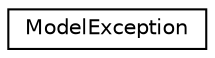 digraph G
{
  edge [fontname="Helvetica",fontsize="10",labelfontname="Helvetica",labelfontsize="10"];
  node [fontname="Helvetica",fontsize="10",shape=record];
  rankdir=LR;
  Node1 [label="ModelException",height=0.2,width=0.4,color="black", fillcolor="white", style="filled",URL="$class_utopia_1_1_components_1_1_model_1_1_model_exception.html"];
}
